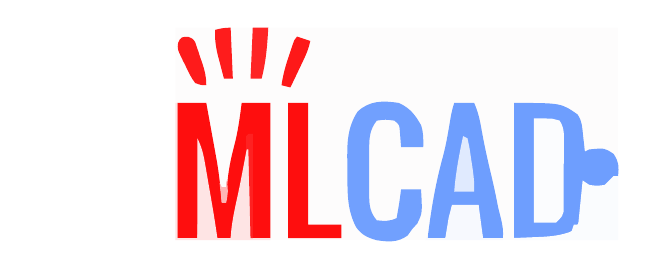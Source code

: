 
\definecolor{cFDFCFC}{RGB}{253,252,252}
\definecolor{c6E9EFE}{RGB}{110,158,254}
\definecolor{cFE0E0E}{RGB}{254,14,14}
\definecolor{c71A0FE}{RGB}{113,160,254}
\definecolor{cFBFCFE}{RGB}{251,252,254}
\definecolor{cFEE4E4}{RGB}{254,228,228}
\definecolor{cFAFCFE}{RGB}{250,252,254}
\definecolor{cF7F9FE}{RGB}{247,249,254}
\definecolor{cFE2525}{RGB}{254,37,37}
\definecolor{cE0EAFE}{RGB}{224,234,254}
\definecolor{cFE1C1C}{RGB}{254,28,28}
\definecolor{cFE1B1B}{RGB}{254,27,27}
\definecolor{cFE1919}{RGB}{254,25,25}
\definecolor{cFE2121}{RGB}{254,33,33}
\definecolor{cFEB6B6}{RGB}{254,182,182}


\def \globalscale {1.0}
\begin{tikzpicture}[y=0.80pt, x=0.80pt, yscale=-\globalscale, xscale=\globalscale, inner sep=0pt, outer sep=0pt]
\path[shift={(0,0)},fill=cFDFCFC] (0.0,0.0) .. controls (66.0,0.0) and (132.0,0.0) .. (200.0,0.0) .. controls (200.0,31.68) and (200.0,63.36) .. (200.0,96.0) .. controls (134.0,96.0) and (68.0,96.0) .. (0.0,96.0) .. controls (0.0,64.32) and (0.0,32.64) .. (0.0,0.0) -- cycle;



\path[shift={(153.0,34.0)},fill=c6E9EFE] (0.0,0.0) .. controls (21.326,0.0) and (21.326,0.0) .. (28.801,5.269) .. controls (30.765,8.103) and (30.847,11.342) .. (31.188,14.688) .. controls (31.31,15.74) and (31.31,15.74) .. (31.436,16.814) .. controls (31.635,18.542) and (31.819,20.271) .. (32.0,22.0) .. controls (32.66,21.67) and (33.32,21.34) .. (34.0,21.0) .. controls (40.999,20.312) and (40.999,20.312) .. (45.0,23.062) .. controls (47.44,26.647) and (47.417,28.75) .. (47.0,33.0) .. controls (46.34,33.0) and (45.68,33.0) .. (45.0,33.0) .. controls (44.67,33.99) and (44.34,34.98) .. (44.0,36.0) .. controls (40.327,38.449) and (38.336,38.315) .. (34.0,38.0) .. controls (33.34,37.34) and (32.68,36.68) .. (32.0,36.0) .. controls (31.867,37.036) and (31.735,38.073) .. (31.598,39.141) .. controls (31.419,40.51) and (31.241,41.88) .. (31.062,43.25) .. controls (30.976,43.932) and (30.889,44.614) .. (30.799,45.316) .. controls (29.605,54.422) and (29.605,54.422) .. (26.188,57.688) .. controls (18.056,63.587) and (11.075,61.0) .. (0.0,61.0) .. controls (0.0,40.87) and (0.0,20.74) .. (0.0,0.0) -- cycle;



\path[shift={(1.0,34.0)},fill=cFE0E0E] (0.0,0.0) .. controls (4.29,0.0) and (8.58,0.0) .. (13.0,0.0) .. controls (14.344,7.332) and (15.678,14.665) .. (17.0,22.0) .. controls (17.223,23.236) and (17.446,24.472) .. (17.676,25.746) .. controls (18.789,32.146) and (19.515,38.523) .. (20.0,45.0) .. controls (20.66,45.0) and (21.32,45.0) .. (22.0,45.0) .. controls (22.026,44.103) and (22.052,43.206) .. (22.078,42.281) .. controls (22.431,34.513) and (23.438,27.45) .. (25.479,19.949) .. controls (27.253,13.345) and (28.151,6.795) .. (29.0,0.0) .. controls (33.29,0.0) and (37.58,0.0) .. (42.0,0.0) .. controls (42.0,20.13) and (42.0,40.26) .. (42.0,61.0) .. controls (39.03,61.0) and (36.06,61.0) .. (33.0,61.0) .. controls (32.67,47.8) and (32.34,34.6) .. (32.0,21.0) .. controls (30.485,29.674) and (30.485,29.674) .. (28.979,38.349) .. controls (27.629,45.992) and (26.0,53.5) .. (24.0,61.0) .. controls (22.02,61.0) and (20.04,61.0) .. (18.0,61.0) .. controls (14.536,47.44) and (12.211,33.822) .. (10.0,20.0) .. controls (9.67,33.53) and (9.34,47.06) .. (9.0,61.0) .. controls (6.03,61.0) and (3.06,61.0) .. (0.0,61.0) .. controls (0.0,40.87) and (0.0,20.74) .. (0.0,0.0) -- cycle;



\path[shift={(126.0,34.0)},fill=c6E9EFE] (0.0,0.0) .. controls (2.97,0.0) and (5.94,0.0) .. (9.0,0.0) .. controls (10.801,4.032) and (11.627,7.905) .. (12.375,12.25) .. controls (13.558,18.908) and (15.001,25.47) .. (16.585,32.044) .. controls (17.688,36.632) and (18.68,41.224) .. (19.562,45.859) .. controls (20.007,48.036) and (20.553,50.166) .. (21.125,52.312) .. controls (21.86,55.408) and (22.197,57.851) .. (22.0,61.0) .. controls (19.03,61.0) and (16.06,61.0) .. (13.0,61.0) .. controls (12.661,59.439) and (12.329,57.876) .. (12.0,56.312) .. controls (11.814,55.442) and (11.629,54.572) .. (11.438,53.676) .. controls (11.0,51.0) and (11.0,51.0) .. (11.0,46.0) .. controls (7.04,46.0) and (3.08,46.0) .. (-1.0,46.0) .. controls (-1.309,47.918) and (-1.619,49.836) .. (-1.938,51.812) .. controls (-2.453,55.011) and (-2.975,57.924) .. (-4.0,61.0) .. controls (-6.64,61.0) and (-9.28,61.0) .. (-12.0,61.0) .. controls (-10.477,48.373) and (-8.437,36.074) .. (-4.981,23.824) .. controls (-3.685,18.773) and (-2.794,13.688) .. (-1.951,8.545) .. controls (-1.467,5.593) and (-0.948,2.844) .. (0.0,0.0) -- cycle;



\path[shift={(101.0,34.0)},fill=c71A0FE] (0.0,0.0) .. controls (4.972,2.268) and (7.302,5.303) .. (10.0,10.0) .. controls (11.158,13.473) and (11.069,16.361) .. (11.0,20.0) .. controls (7.7,20.0) and (4.4,20.0) .. (1.0,20.0) .. controls (0.805,17.461) and (0.609,14.922) .. (0.414,12.383) .. controls (0.204,9.821) and (0.204,9.821) .. (-2.0,8.0) .. controls (-6.083,7.425) and (-6.083,7.425) .. (-10.0,8.0) .. controls (-13.235,12.122) and (-13.441,15.918) .. (-13.398,20.969) .. controls (-13.401,21.727) and (-13.404,22.485) .. (-13.407,23.265) .. controls (-13.409,24.862) and (-13.404,26.459) .. (-13.391,28.056) .. controls (-13.375,30.492) and (-13.391,32.927) .. (-13.41,35.363) .. controls (-13.408,36.919) and (-13.404,38.475) .. (-13.398,40.031) .. controls (-13.405,40.755) and (-13.411,41.479) .. (-13.417,42.225) .. controls (-13.356,46.612) and (-12.854,49.595) .. (-10.0,53.0) .. controls (-6.573,53.361) and (-4.119,53.559) .. (-1.0,52.0) .. controls (-0.307,48.96) and (-0.307,48.96) .. (0.125,45.438) .. controls (0.293,44.24) and (0.46,43.042) .. (0.633,41.809) .. controls (0.754,40.882) and (0.875,39.955) .. (1.0,39.0) .. controls (3.97,39.0) and (6.94,39.0) .. (10.0,39.0) .. controls (10.625,49.727) and (10.625,49.727) .. (8.312,54.438) .. controls (7.549,55.283) and (6.786,56.129) .. (6.0,57.0) .. controls (5.319,57.949) and (4.639,58.898) .. (3.938,59.875) .. controls (-0.553,63.123) and (-4.641,62.788) .. (-10.0,62.0) .. controls (-14.027,60.923) and (-16.935,59.539) .. (-19.344,56.059) .. controls (-23.238,48.507) and (-23.219,41.447) .. (-23.24,33.114) .. controls (-23.25,30.838) and (-23.281,28.563) .. (-23.312,26.287) .. controls (-23.374,18.001) and (-23.316,11.078) .. (-18.633,3.906) .. controls (-13.172,-1.187) and (-7.142,-1.068) .. (0.0,0.0) -- cycle;



\path[shift={(51.0,34.0)},fill=cFE0E0E] (0.0,0.0) .. controls (2.97,0.0) and (5.94,0.0) .. (9.0,0.0) .. controls (9.0,18.15) and (9.0,36.3) .. (9.0,55.0) .. controls (13.95,55.0) and (18.9,55.0) .. (24.0,55.0) .. controls (24.0,56.98) and (24.0,58.96) .. (24.0,61.0) .. controls (16.08,61.0) and (8.16,61.0) .. (0.0,61.0) .. controls (0.0,40.87) and (0.0,20.74) .. (0.0,0.0) -- cycle;



\path[shift={(162.0,41.0)},fill=cFBFCFE] (0.0,0.0) .. controls (9.0,0.0) and (9.0,0.0) .. (11.531,0.928) .. controls (13.98,4.383) and (13.549,8.03) .. (13.496,12.156) .. controls (13.498,13.055) and (13.499,13.954) .. (13.501,14.88) .. controls (13.499,16.779) and (13.487,18.679) .. (13.467,20.579) .. controls (13.438,23.489) and (13.446,26.398) .. (13.459,29.309) .. controls (13.453,31.154) and (13.444,32.999) .. (13.434,34.844) .. controls (13.437,35.716) and (13.44,36.588) .. (13.443,37.486) .. controls (13.424,38.702) and (13.424,38.702) .. (13.404,39.943) .. controls (13.399,40.656) and (13.393,41.369) .. (13.388,42.103) .. controls (13.0,44.0) and (13.0,44.0) .. (10.0,47.0) .. controls (6.7,47.0) and (3.4,47.0) .. (0.0,47.0) .. controls (0.0,31.49) and (0.0,15.98) .. (0.0,0.0) -- cycle;



\path[shift={(0,34.0)},fill=cFEE4E4] (0.0,0.0) .. controls (0.33,0.0) and (0.66,0.0) .. (1.0,0.0) .. controls (1.0,20.13) and (1.0,40.26) .. (1.0,61.0) .. controls (3.97,61.0) and (6.94,61.0) .. (10.0,61.0) .. controls (10.0,46.15) and (10.0,31.3) .. (10.0,16.0) .. controls (11.958,19.916) and (12.759,23.336) .. (13.473,27.582) .. controls (13.601,28.314) and (13.729,29.047) .. (13.861,29.801) .. controls (14.267,32.138) and (14.665,34.475) .. (15.062,36.812) .. controls (15.333,38.373) and (15.605,39.934) .. (15.877,41.494) .. controls (17.002,47.985) and (18.095,54.474) .. (19.0,61.0) .. controls (20.98,61.0) and (22.96,61.0) .. (25.0,61.0) .. controls (25.103,59.804) and (25.206,58.608) .. (25.312,57.375) .. controls (25.886,52.227) and (26.98,47.248) .. (28.102,42.195) .. controls (29.231,37.025) and (30.204,31.825) .. (31.188,26.625) .. controls (31.366,25.678) and (31.545,24.732) .. (31.73,23.757) .. controls (32.154,21.505) and (32.578,19.253) .. (33.0,17.0) .. controls (33.33,17.0) and (33.66,17.0) .. (34.0,17.0) .. controls (34.0,31.52) and (34.0,46.04) .. (34.0,61.0) .. controls (36.97,61.0) and (39.94,61.0) .. (43.0,61.0) .. controls (43.0,61.33) and (43.0,61.66) .. (43.0,62.0) .. controls (28.81,62.0) and (14.62,62.0) .. (0.0,62.0) .. controls (0.0,41.54) and (0.0,21.08) .. (0.0,0.0) -- cycle;



\path[shift={(198.0,67.0)},fill=cFAFCFE] (0.0,0.0) .. controls (0.66,0.0) and (1.32,0.0) .. (2.0,0.0) .. controls (2.0,9.57) and (2.0,19.14) .. (2.0,29.0) .. controls (-13.51,29.0) and (-29.02,29.0) .. (-45.0,29.0) .. controls (-45.0,28.67) and (-45.0,28.34) .. (-45.0,28.0) .. controls (-43.71,27.951) and (-42.419,27.902) .. (-41.09,27.852) .. controls (-39.372,27.776) and (-37.655,27.701) .. (-35.938,27.625) .. controls (-35.09,27.594) and (-34.242,27.563) .. (-33.369,27.531) .. controls (-28.291,27.296) and (-23.759,26.858) .. (-19.0,25.0) .. controls (-18.67,24.01) and (-18.34,23.02) .. (-18.0,22.0) .. controls (-17.34,22.0) and (-16.68,22.0) .. (-16.0,22.0) .. controls (-15.34,15.4) and (-14.68,8.8) .. (-14.0,2.0) .. controls (-12.515,2.99) and (-12.515,2.99) .. (-11.0,4.0) .. controls (-7.542,4.5) and (-7.542,4.5) .. (-4.0,4.0) .. controls (-1.686,2.104) and (-1.686,2.104) .. (0.0,0.0) -- cycle;



\path[shift={(125.0,80.0)},fill=cF7F9FE] (0.0,0.0) .. controls (3.96,0.0) and (7.92,0.0) .. (12.0,0.0) .. controls (12.66,4.95) and (13.32,9.9) .. (14.0,15.0) .. controls (16.97,15.0) and (19.94,15.0) .. (23.0,15.0) .. controls (23.0,15.33) and (23.0,15.66) .. (23.0,16.0) .. controls (11.45,16.0) and (-0.1,16.0) .. (-12.0,16.0) .. controls (-11.67,15.01) and (-11.34,14.02) .. (-11.0,13.0) .. controls (-11.0,13.66) and (-11.0,14.32) .. (-11.0,15.0) .. controls (-8.36,15.0) and (-5.72,15.0) .. (-3.0,15.0) .. controls (-2.867,14.169) and (-2.735,13.337) .. (-2.598,12.48) .. controls (-2.421,11.394) and (-2.244,10.307) .. (-2.062,9.188) .. controls (-1.889,8.109) and (-1.714,7.03) .. (-1.535,5.918) .. controls (-1.0,3.0) and (-1.0,3.0) .. (0.0,0.0) -- cycle;



\path[shift={(35.0,0)},fill=cFE2525] (0.0,0.0) .. controls (2.31,0.0) and (4.62,0.0) .. (7.0,0.0) .. controls (6.575,7.867) and (5.975,15.362) .. (4.0,23.0) .. controls (2.35,23.0) and (0.7,23.0) .. (-1.0,23.0) .. controls (-0.67,15.41) and (-0.34,7.82) .. (0.0,0.0) -- cycle;



\path[shift={(130.0,49.0)},fill=cE0EAFE] (0.0,0.0) .. controls (0.66,0.33) and (1.32,0.66) .. (2.0,1.0) .. controls (2.502,2.778) and (2.502,2.778) .. (2.852,5.078) .. controls (2.981,5.91) and (3.109,6.741) .. (3.242,7.598) .. controls (3.369,8.473) and (3.495,9.348) .. (3.625,10.25) .. controls (3.759,11.11) and (3.893,11.97) .. (4.031,12.855) .. controls (4.647,16.931) and (5.188,20.866) .. (5.0,25.0) .. controls (2.03,25.0) and (-0.94,25.0) .. (-4.0,25.0) .. controls (-3.346,16.496) and (-1.765,8.327) .. (0.0,0.0) -- cycle;



\path[shift={(25.0,0)},fill=cFE1C1C] (0.0,0.0) .. controls (0.33,7.59) and (0.66,15.18) .. (1.0,23.0) .. controls (-0.32,23.0) and (-1.64,23.0) .. (-3.0,23.0) .. controls (-3.676,20.46) and (-4.341,17.919) .. (-5.0,15.375) .. controls (-5.191,14.662) and (-5.382,13.949) .. (-5.578,13.215) .. controls (-6.65,9.041) and (-7.22,5.348) .. (-7.0,1.0) .. controls (-4.509,0.313) and (-2.621,0.0) .. (0.0,0.0) -- cycle;



\path[shift={(6.019,4.208)},fill=cFE1B1B] (0.0,0.0) .. controls (1.981,0.792) and (1.981,0.792) .. (2.986,2.403) .. controls (3.217,3.084) and (3.447,3.766) .. (3.685,4.468) .. controls (3.942,5.214) and (4.2,5.96) .. (4.466,6.728) .. controls (4.718,7.512) and (4.971,8.297) .. (5.231,9.105) .. controls (5.5,9.877) and (5.768,10.65) .. (6.044,11.447) .. controls (7.303,15.184) and (7.981,17.772) .. (7.981,21.792) .. controls (5.755,21.78) and (5.755,21.78) .. (2.981,20.792) .. controls (1.115,18.388) and (-0.109,15.728) .. (-1.394,12.98) .. controls (-1.945,11.892) and (-1.945,11.892) .. (-2.507,10.783) .. controls (-5.101,5.431) and (-5.101,5.431) .. (-4.736,2.614) .. controls (-3.713,0.018) and (-2.721,-0.28) .. (0.0,0.0) -- cycle;



\path[shift={(55.0,4.0)},fill=cFE1919] (0.0,0.0) .. controls (1.98,0.66) and (3.96,1.32) .. (6.0,2.0) .. controls (5.359,4.907) and (4.433,7.425) .. (3.152,10.109) .. controls (2.795,10.864) and (2.437,11.618) .. (2.068,12.395) .. controls (1.695,13.172) and (1.322,13.949) .. (0.938,14.75) .. controls (0.372,15.939) and (0.372,15.939) .. (-0.205,17.152) .. controls (-1.133,19.103) and (-2.066,21.052) .. (-3.0,23.0) .. controls (-4.32,22.67) and (-5.64,22.34) .. (-7.0,22.0) .. controls (-6.339,17.168) and (-5.068,12.78) .. (-3.5,8.188) .. controls (-3.274,7.508) and (-3.049,6.827) .. (-2.816,6.127) .. controls (-1.134,1.134) and (-1.134,1.134) .. (0.0,0.0) -- cycle;



\path[shift={(33.0,48.0)},fill=cFE2121] (0.0,0.0) .. controls (0.66,0.0) and (1.32,0.0) .. (2.0,0.0) .. controls (2.0,15.51) and (2.0,31.02) .. (2.0,47.0) .. controls (1.67,47.0) and (1.34,47.0) .. (1.0,47.0) .. controls (0.67,33.8) and (0.34,20.6) .. (0.0,7.0) .. controls (-0.33,7.0) and (-0.66,7.0) .. (-1.0,7.0) .. controls (-1.042,5.0) and (-1.041,3.0) .. (-1.0,1.0) .. controls (-0.67,0.67) and (-0.34,0.34) .. (0.0,0.0) -- cycle;



\path[shift={(23.0,69.0)},fill=cFEB6B6] (0.0,0.0) .. controls (1.238,3.576) and (0.749,6.337) .. (0.0,10.0) .. controls (-0.66,10.0) and (-1.32,10.0) .. (-2.0,10.0) .. controls (-2.33,7.03) and (-2.66,4.06) .. (-3.0,1.0) .. controls (-2.67,1.66) and (-2.34,2.32) .. (-2.0,3.0) .. controls (-1.34,3.0) and (-0.68,3.0) .. (0.0,3.0) .. controls (0.0,2.01) and (0.0,1.02) .. (0.0,0.0) -- cycle;




\end{tikzpicture}
